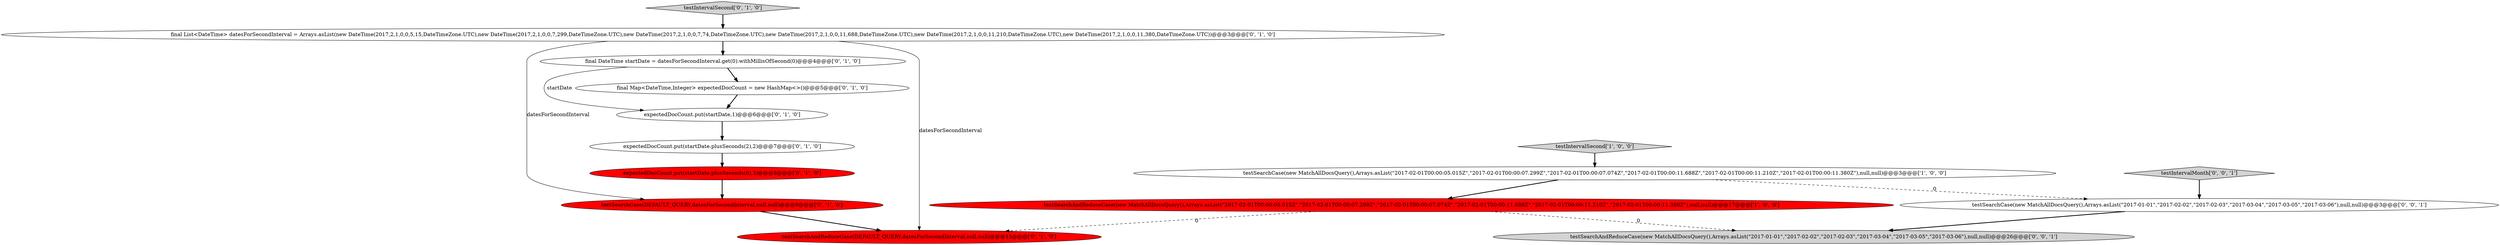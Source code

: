 digraph {
1 [style = filled, label = "testIntervalSecond['1', '0', '0']", fillcolor = lightgray, shape = diamond image = "AAA0AAABBB1BBB"];
9 [style = filled, label = "final List<DateTime> datesForSecondInterval = Arrays.asList(new DateTime(2017,2,1,0,0,5,15,DateTimeZone.UTC),new DateTime(2017,2,1,0,0,7,299,DateTimeZone.UTC),new DateTime(2017,2,1,0,0,7,74,DateTimeZone.UTC),new DateTime(2017,2,1,0,0,11,688,DateTimeZone.UTC),new DateTime(2017,2,1,0,0,11,210,DateTimeZone.UTC),new DateTime(2017,2,1,0,0,11,380,DateTimeZone.UTC))@@@3@@@['0', '1', '0']", fillcolor = white, shape = ellipse image = "AAA0AAABBB2BBB"];
10 [style = filled, label = "testIntervalSecond['0', '1', '0']", fillcolor = lightgray, shape = diamond image = "AAA0AAABBB2BBB"];
3 [style = filled, label = "final DateTime startDate = datesForSecondInterval.get(0).withMillisOfSecond(0)@@@4@@@['0', '1', '0']", fillcolor = white, shape = ellipse image = "AAA0AAABBB2BBB"];
4 [style = filled, label = "testSearchAndReduceCase(DEFAULT_QUERY,datesForSecondInterval,null,null)@@@15@@@['0', '1', '0']", fillcolor = red, shape = ellipse image = "AAA1AAABBB2BBB"];
7 [style = filled, label = "testSearchCase(DEFAULT_QUERY,datesForSecondInterval,null,null)@@@9@@@['0', '1', '0']", fillcolor = red, shape = ellipse image = "AAA1AAABBB2BBB"];
12 [style = filled, label = "testIntervalMonth['0', '0', '1']", fillcolor = lightgray, shape = diamond image = "AAA0AAABBB3BBB"];
13 [style = filled, label = "testSearchAndReduceCase(new MatchAllDocsQuery(),Arrays.asList(\"2017-01-01\",\"2017-02-02\",\"2017-02-03\",\"2017-03-04\",\"2017-03-05\",\"2017-03-06\"),null,null)@@@26@@@['0', '0', '1']", fillcolor = lightgray, shape = ellipse image = "AAA0AAABBB3BBB"];
11 [style = filled, label = "expectedDocCount.put(startDate.plusSeconds(6),3)@@@8@@@['0', '1', '0']", fillcolor = red, shape = ellipse image = "AAA1AAABBB2BBB"];
2 [style = filled, label = "testSearchAndReduceCase(new MatchAllDocsQuery(),Arrays.asList(\"2017-02-01T00:00:05.015Z\",\"2017-02-01T00:00:07.299Z\",\"2017-02-01T00:00:07.074Z\",\"2017-02-01T00:00:11.688Z\",\"2017-02-01T00:00:11.210Z\",\"2017-02-01T00:00:11.380Z\"),null,null)@@@17@@@['1', '0', '0']", fillcolor = red, shape = ellipse image = "AAA1AAABBB1BBB"];
14 [style = filled, label = "testSearchCase(new MatchAllDocsQuery(),Arrays.asList(\"2017-01-01\",\"2017-02-02\",\"2017-02-03\",\"2017-03-04\",\"2017-03-05\",\"2017-03-06\"),null,null)@@@3@@@['0', '0', '1']", fillcolor = white, shape = ellipse image = "AAA0AAABBB3BBB"];
5 [style = filled, label = "expectedDocCount.put(startDate.plusSeconds(2),2)@@@7@@@['0', '1', '0']", fillcolor = white, shape = ellipse image = "AAA0AAABBB2BBB"];
0 [style = filled, label = "testSearchCase(new MatchAllDocsQuery(),Arrays.asList(\"2017-02-01T00:00:05.015Z\",\"2017-02-01T00:00:07.299Z\",\"2017-02-01T00:00:07.074Z\",\"2017-02-01T00:00:11.688Z\",\"2017-02-01T00:00:11.210Z\",\"2017-02-01T00:00:11.380Z\"),null,null)@@@3@@@['1', '0', '0']", fillcolor = white, shape = ellipse image = "AAA0AAABBB1BBB"];
6 [style = filled, label = "expectedDocCount.put(startDate,1)@@@6@@@['0', '1', '0']", fillcolor = white, shape = ellipse image = "AAA0AAABBB2BBB"];
8 [style = filled, label = "final Map<DateTime,Integer> expectedDocCount = new HashMap<>()@@@5@@@['0', '1', '0']", fillcolor = white, shape = ellipse image = "AAA0AAABBB2BBB"];
0->14 [style = dashed, label="0"];
9->3 [style = bold, label=""];
12->14 [style = bold, label=""];
9->4 [style = solid, label="datesForSecondInterval"];
6->5 [style = bold, label=""];
3->6 [style = solid, label="startDate"];
5->11 [style = bold, label=""];
8->6 [style = bold, label=""];
10->9 [style = bold, label=""];
2->4 [style = dashed, label="0"];
1->0 [style = bold, label=""];
7->4 [style = bold, label=""];
14->13 [style = bold, label=""];
9->7 [style = solid, label="datesForSecondInterval"];
2->13 [style = dashed, label="0"];
3->8 [style = bold, label=""];
11->7 [style = bold, label=""];
0->2 [style = bold, label=""];
}
